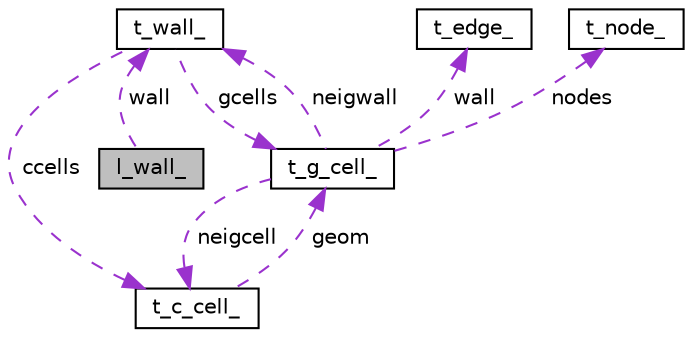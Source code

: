 digraph "l_wall_"
{
 // LATEX_PDF_SIZE
  edge [fontname="Helvetica",fontsize="10",labelfontname="Helvetica",labelfontsize="10"];
  node [fontname="Helvetica",fontsize="10",shape=record];
  Node1 [label="l_wall_",height=0.2,width=0.4,color="black", fillcolor="grey75", style="filled", fontcolor="black",tooltip="List of walls for computation t_wall_."];
  Node2 -> Node1 [dir="back",color="darkorchid3",fontsize="10",style="dashed",label=" wall" ,fontname="Helvetica"];
  Node2 [label="t_wall_",height=0.2,width=0.4,color="black", fillcolor="white", style="filled",URL="$structt__wall__.html",tooltip="Wall characteristics for computation."];
  Node3 -> Node2 [dir="back",color="darkorchid3",fontsize="10",style="dashed",label=" ccells" ,fontname="Helvetica"];
  Node3 [label="t_c_cell_",height=0.2,width=0.4,color="black", fillcolor="white", style="filled",URL="$structt__c__cell__.html",tooltip="Calculus cells: flow variables in cells."];
  Node4 -> Node3 [dir="back",color="darkorchid3",fontsize="10",style="dashed",label=" geom" ,fontname="Helvetica"];
  Node4 [label="t_g_cell_",height=0.2,width=0.4,color="black", fillcolor="white", style="filled",URL="$structt__g__cell__.html",tooltip="Geometry cells: mesh characteristics in cells."];
  Node3 -> Node4 [dir="back",color="darkorchid3",fontsize="10",style="dashed",label=" neigcell" ,fontname="Helvetica"];
  Node5 -> Node4 [dir="back",color="darkorchid3",fontsize="10",style="dashed",label=" wall" ,fontname="Helvetica"];
  Node5 [label="t_edge_",height=0.2,width=0.4,color="black", fillcolor="white", style="filled",URL="$structt__edge__.html",tooltip="Geometrical edges for mesh topology construction."];
  Node2 -> Node4 [dir="back",color="darkorchid3",fontsize="10",style="dashed",label=" neigwall" ,fontname="Helvetica"];
  Node6 -> Node4 [dir="back",color="darkorchid3",fontsize="10",style="dashed",label=" nodes" ,fontname="Helvetica"];
  Node6 [label="t_node_",height=0.2,width=0.4,color="black", fillcolor="white", style="filled",URL="$structt__node__.html",tooltip="Geometry mesh node."];
  Node4 -> Node2 [dir="back",color="darkorchid3",fontsize="10",style="dashed",label=" gcells" ,fontname="Helvetica"];
}
